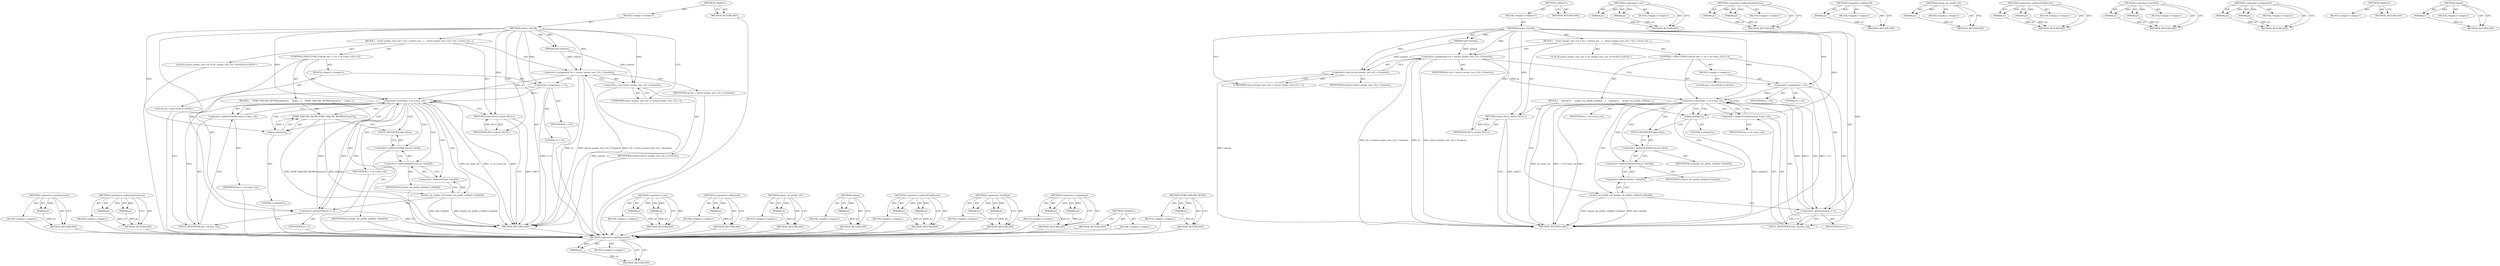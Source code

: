 digraph "TEMP_FAILURE_RETRY" {
vulnerable_83 [label=<(METHOD,&lt;operator&gt;.postIncrement)>];
vulnerable_84 [label=<(PARAM,p1)>];
vulnerable_85 [label=<(BLOCK,&lt;empty&gt;,&lt;empty&gt;)>];
vulnerable_86 [label=<(METHOD_RETURN,ANY)>];
vulnerable_6 [label=<(METHOD,&lt;global&gt;)<SUB>1</SUB>>];
vulnerable_7 [label=<(BLOCK,&lt;empty&gt;,&lt;empty&gt;)<SUB>1</SUB>>];
vulnerable_8 [label=<(METHOD,atomic_thread)<SUB>1</SUB>>];
vulnerable_9 [label=<(PARAM,void *context)<SUB>1</SUB>>];
vulnerable_10 [label=<(BLOCK,{
   struct atomic_test_s32_s *at = (struct ato...,{
   struct atomic_test_s32_s *at = (struct ato...)<SUB>1</SUB>>];
vulnerable_11 [label="<(LOCAL,struct atomic_test_s32_s* at: atomic_test_s32_s*)<SUB>2</SUB>>"];
vulnerable_12 [label=<(&lt;operator&gt;.assignment,*at = (struct atomic_test_s32_s *)context)<SUB>2</SUB>>];
vulnerable_13 [label=<(IDENTIFIER,at,*at = (struct atomic_test_s32_s *)context)<SUB>2</SUB>>];
vulnerable_14 [label=<(&lt;operator&gt;.cast,(struct atomic_test_s32_s *)context)<SUB>2</SUB>>];
vulnerable_15 [label=<(UNKNOWN,struct atomic_test_s32_s *,struct atomic_test_s32_s *)<SUB>2</SUB>>];
vulnerable_16 [label=<(IDENTIFIER,context,(struct atomic_test_s32_s *)context)<SUB>2</SUB>>];
vulnerable_17 [label=<(CONTROL_STRUCTURE,FOR,for (int i = 0;i &lt; at-&gt;max_val;i++))<SUB>3</SUB>>];
vulnerable_18 [label=<(BLOCK,&lt;empty&gt;,&lt;empty&gt;)<SUB>3</SUB>>];
vulnerable_19 [label="<(LOCAL,int i: int)<SUB>3</SUB>>"];
vulnerable_20 [label=<(&lt;operator&gt;.assignment,i = 0)<SUB>3</SUB>>];
vulnerable_21 [label=<(IDENTIFIER,i,i = 0)<SUB>3</SUB>>];
vulnerable_22 [label=<(LITERAL,0,i = 0)<SUB>3</SUB>>];
vulnerable_23 [label=<(&lt;operator&gt;.lessThan,i &lt; at-&gt;max_val)<SUB>3</SUB>>];
vulnerable_24 [label=<(IDENTIFIER,i,i &lt; at-&gt;max_val)<SUB>3</SUB>>];
vulnerable_25 [label=<(&lt;operator&gt;.indirectFieldAccess,at-&gt;max_val)<SUB>3</SUB>>];
vulnerable_26 [label=<(IDENTIFIER,at,i &lt; at-&gt;max_val)<SUB>3</SUB>>];
vulnerable_27 [label=<(FIELD_IDENTIFIER,max_val,max_val)<SUB>3</SUB>>];
vulnerable_28 [label=<(&lt;operator&gt;.postIncrement,i++)<SUB>3</SUB>>];
vulnerable_29 [label=<(IDENTIFIER,i,i++)<SUB>3</SUB>>];
vulnerable_30 [label=<(BLOCK,{
    usleep(1);
     atomic_inc_prefix_s32(&amp;at...,{
    usleep(1);
     atomic_inc_prefix_s32(&amp;at...)<SUB>3</SUB>>];
vulnerable_31 [label=<(usleep,usleep(1))<SUB>4</SUB>>];
vulnerable_32 [label=<(LITERAL,1,usleep(1))<SUB>4</SUB>>];
vulnerable_33 [label=<(atomic_inc_prefix_s32,atomic_inc_prefix_s32(&amp;at-&gt;data[i]))<SUB>5</SUB>>];
vulnerable_34 [label=<(&lt;operator&gt;.addressOf,&amp;at-&gt;data[i])<SUB>5</SUB>>];
vulnerable_35 [label=<(&lt;operator&gt;.indirectIndexAccess,at-&gt;data[i])<SUB>5</SUB>>];
vulnerable_36 [label=<(&lt;operator&gt;.indirectFieldAccess,at-&gt;data)<SUB>5</SUB>>];
vulnerable_37 [label=<(IDENTIFIER,at,atomic_inc_prefix_s32(&amp;at-&gt;data[i]))<SUB>5</SUB>>];
vulnerable_38 [label=<(FIELD_IDENTIFIER,data,data)<SUB>5</SUB>>];
vulnerable_39 [label=<(IDENTIFIER,i,atomic_inc_prefix_s32(&amp;at-&gt;data[i]))<SUB>5</SUB>>];
vulnerable_40 [label=<(RETURN,return NULL;,return NULL;)<SUB>7</SUB>>];
vulnerable_41 [label=<(IDENTIFIER,NULL,return NULL;)<SUB>7</SUB>>];
vulnerable_42 [label=<(METHOD_RETURN,void*)<SUB>1</SUB>>];
vulnerable_44 [label=<(METHOD_RETURN,ANY)<SUB>1</SUB>>];
vulnerable_68 [label=<(METHOD,&lt;operator&gt;.cast)>];
vulnerable_69 [label=<(PARAM,p1)>];
vulnerable_70 [label=<(PARAM,p2)>];
vulnerable_71 [label=<(BLOCK,&lt;empty&gt;,&lt;empty&gt;)>];
vulnerable_72 [label=<(METHOD_RETURN,ANY)>];
vulnerable_99 [label=<(METHOD,&lt;operator&gt;.indirectIndexAccess)>];
vulnerable_100 [label=<(PARAM,p1)>];
vulnerable_101 [label=<(PARAM,p2)>];
vulnerable_102 [label=<(BLOCK,&lt;empty&gt;,&lt;empty&gt;)>];
vulnerable_103 [label=<(METHOD_RETURN,ANY)>];
vulnerable_95 [label=<(METHOD,&lt;operator&gt;.addressOf)>];
vulnerable_96 [label=<(PARAM,p1)>];
vulnerable_97 [label=<(BLOCK,&lt;empty&gt;,&lt;empty&gt;)>];
vulnerable_98 [label=<(METHOD_RETURN,ANY)>];
vulnerable_91 [label=<(METHOD,atomic_inc_prefix_s32)>];
vulnerable_92 [label=<(PARAM,p1)>];
vulnerable_93 [label=<(BLOCK,&lt;empty&gt;,&lt;empty&gt;)>];
vulnerable_94 [label=<(METHOD_RETURN,ANY)>];
vulnerable_78 [label=<(METHOD,&lt;operator&gt;.indirectFieldAccess)>];
vulnerable_79 [label=<(PARAM,p1)>];
vulnerable_80 [label=<(PARAM,p2)>];
vulnerable_81 [label=<(BLOCK,&lt;empty&gt;,&lt;empty&gt;)>];
vulnerable_82 [label=<(METHOD_RETURN,ANY)>];
vulnerable_73 [label=<(METHOD,&lt;operator&gt;.lessThan)>];
vulnerable_74 [label=<(PARAM,p1)>];
vulnerable_75 [label=<(PARAM,p2)>];
vulnerable_76 [label=<(BLOCK,&lt;empty&gt;,&lt;empty&gt;)>];
vulnerable_77 [label=<(METHOD_RETURN,ANY)>];
vulnerable_63 [label=<(METHOD,&lt;operator&gt;.assignment)>];
vulnerable_64 [label=<(PARAM,p1)>];
vulnerable_65 [label=<(PARAM,p2)>];
vulnerable_66 [label=<(BLOCK,&lt;empty&gt;,&lt;empty&gt;)>];
vulnerable_67 [label=<(METHOD_RETURN,ANY)>];
vulnerable_57 [label=<(METHOD,&lt;global&gt;)<SUB>1</SUB>>];
vulnerable_58 [label=<(BLOCK,&lt;empty&gt;,&lt;empty&gt;)>];
vulnerable_59 [label=<(METHOD_RETURN,ANY)>];
vulnerable_87 [label=<(METHOD,usleep)>];
vulnerable_88 [label=<(PARAM,p1)>];
vulnerable_89 [label=<(BLOCK,&lt;empty&gt;,&lt;empty&gt;)>];
vulnerable_90 [label=<(METHOD_RETURN,ANY)>];
fixed_84 [label=<(METHOD,&lt;operator&gt;.postIncrement)>];
fixed_85 [label=<(PARAM,p1)>];
fixed_86 [label=<(BLOCK,&lt;empty&gt;,&lt;empty&gt;)>];
fixed_87 [label=<(METHOD_RETURN,ANY)>];
fixed_104 [label=<(METHOD,&lt;operator&gt;.indirectIndexAccess)>];
fixed_105 [label=<(PARAM,p1)>];
fixed_106 [label=<(PARAM,p2)>];
fixed_107 [label=<(BLOCK,&lt;empty&gt;,&lt;empty&gt;)>];
fixed_108 [label=<(METHOD_RETURN,ANY)>];
fixed_6 [label=<(METHOD,&lt;global&gt;)<SUB>1</SUB>>];
fixed_7 [label=<(BLOCK,&lt;empty&gt;,&lt;empty&gt;)<SUB>1</SUB>>];
fixed_8 [label=<(METHOD,atomic_thread)<SUB>1</SUB>>];
fixed_9 [label=<(PARAM,void *context)<SUB>1</SUB>>];
fixed_10 [label=<(BLOCK,{
   struct atomic_test_s32_s *at = (struct ato...,{
   struct atomic_test_s32_s *at = (struct ato...)<SUB>1</SUB>>];
fixed_11 [label="<(LOCAL,struct atomic_test_s32_s* at: atomic_test_s32_s*)<SUB>2</SUB>>"];
fixed_12 [label=<(&lt;operator&gt;.assignment,*at = (struct atomic_test_s32_s *)context)<SUB>2</SUB>>];
fixed_13 [label=<(IDENTIFIER,at,*at = (struct atomic_test_s32_s *)context)<SUB>2</SUB>>];
fixed_14 [label=<(&lt;operator&gt;.cast,(struct atomic_test_s32_s *)context)<SUB>2</SUB>>];
fixed_15 [label=<(UNKNOWN,struct atomic_test_s32_s *,struct atomic_test_s32_s *)<SUB>2</SUB>>];
fixed_16 [label=<(IDENTIFIER,context,(struct atomic_test_s32_s *)context)<SUB>2</SUB>>];
fixed_17 [label=<(CONTROL_STRUCTURE,FOR,for (int i = 0;i &lt; at-&gt;max_val;i++))<SUB>3</SUB>>];
fixed_18 [label=<(BLOCK,&lt;empty&gt;,&lt;empty&gt;)<SUB>3</SUB>>];
fixed_19 [label="<(LOCAL,int i: int)<SUB>3</SUB>>"];
fixed_20 [label=<(&lt;operator&gt;.assignment,i = 0)<SUB>3</SUB>>];
fixed_21 [label=<(IDENTIFIER,i,i = 0)<SUB>3</SUB>>];
fixed_22 [label=<(LITERAL,0,i = 0)<SUB>3</SUB>>];
fixed_23 [label=<(&lt;operator&gt;.lessThan,i &lt; at-&gt;max_val)<SUB>3</SUB>>];
fixed_24 [label=<(IDENTIFIER,i,i &lt; at-&gt;max_val)<SUB>3</SUB>>];
fixed_25 [label=<(&lt;operator&gt;.indirectFieldAccess,at-&gt;max_val)<SUB>3</SUB>>];
fixed_26 [label=<(IDENTIFIER,at,i &lt; at-&gt;max_val)<SUB>3</SUB>>];
fixed_27 [label=<(FIELD_IDENTIFIER,max_val,max_val)<SUB>3</SUB>>];
fixed_28 [label=<(&lt;operator&gt;.postIncrement,i++)<SUB>3</SUB>>];
fixed_29 [label=<(IDENTIFIER,i,i++)<SUB>3</SUB>>];
fixed_30 [label=<(BLOCK,{
    TEMP_FAILURE_RETRY(usleep(1));
     atomi...,{
    TEMP_FAILURE_RETRY(usleep(1));
     atomi...)<SUB>3</SUB>>];
fixed_31 [label=<(TEMP_FAILURE_RETRY,TEMP_FAILURE_RETRY(usleep(1)))<SUB>4</SUB>>];
fixed_32 [label=<(usleep,usleep(1))<SUB>4</SUB>>];
fixed_33 [label=<(LITERAL,1,usleep(1))<SUB>4</SUB>>];
fixed_34 [label=<(atomic_inc_prefix_s32,atomic_inc_prefix_s32(&amp;at-&gt;data[i]))<SUB>5</SUB>>];
fixed_35 [label=<(&lt;operator&gt;.addressOf,&amp;at-&gt;data[i])<SUB>5</SUB>>];
fixed_36 [label=<(&lt;operator&gt;.indirectIndexAccess,at-&gt;data[i])<SUB>5</SUB>>];
fixed_37 [label=<(&lt;operator&gt;.indirectFieldAccess,at-&gt;data)<SUB>5</SUB>>];
fixed_38 [label=<(IDENTIFIER,at,atomic_inc_prefix_s32(&amp;at-&gt;data[i]))<SUB>5</SUB>>];
fixed_39 [label=<(FIELD_IDENTIFIER,data,data)<SUB>5</SUB>>];
fixed_40 [label=<(IDENTIFIER,i,atomic_inc_prefix_s32(&amp;at-&gt;data[i]))<SUB>5</SUB>>];
fixed_41 [label=<(RETURN,return NULL;,return NULL;)<SUB>7</SUB>>];
fixed_42 [label=<(IDENTIFIER,NULL,return NULL;)<SUB>7</SUB>>];
fixed_43 [label=<(METHOD_RETURN,void*)<SUB>1</SUB>>];
fixed_45 [label=<(METHOD_RETURN,ANY)<SUB>1</SUB>>];
fixed_69 [label=<(METHOD,&lt;operator&gt;.cast)>];
fixed_70 [label=<(PARAM,p1)>];
fixed_71 [label=<(PARAM,p2)>];
fixed_72 [label=<(BLOCK,&lt;empty&gt;,&lt;empty&gt;)>];
fixed_73 [label=<(METHOD_RETURN,ANY)>];
fixed_100 [label=<(METHOD,&lt;operator&gt;.addressOf)>];
fixed_101 [label=<(PARAM,p1)>];
fixed_102 [label=<(BLOCK,&lt;empty&gt;,&lt;empty&gt;)>];
fixed_103 [label=<(METHOD_RETURN,ANY)>];
fixed_96 [label=<(METHOD,atomic_inc_prefix_s32)>];
fixed_97 [label=<(PARAM,p1)>];
fixed_98 [label=<(BLOCK,&lt;empty&gt;,&lt;empty&gt;)>];
fixed_99 [label=<(METHOD_RETURN,ANY)>];
fixed_92 [label=<(METHOD,usleep)>];
fixed_93 [label=<(PARAM,p1)>];
fixed_94 [label=<(BLOCK,&lt;empty&gt;,&lt;empty&gt;)>];
fixed_95 [label=<(METHOD_RETURN,ANY)>];
fixed_79 [label=<(METHOD,&lt;operator&gt;.indirectFieldAccess)>];
fixed_80 [label=<(PARAM,p1)>];
fixed_81 [label=<(PARAM,p2)>];
fixed_82 [label=<(BLOCK,&lt;empty&gt;,&lt;empty&gt;)>];
fixed_83 [label=<(METHOD_RETURN,ANY)>];
fixed_74 [label=<(METHOD,&lt;operator&gt;.lessThan)>];
fixed_75 [label=<(PARAM,p1)>];
fixed_76 [label=<(PARAM,p2)>];
fixed_77 [label=<(BLOCK,&lt;empty&gt;,&lt;empty&gt;)>];
fixed_78 [label=<(METHOD_RETURN,ANY)>];
fixed_64 [label=<(METHOD,&lt;operator&gt;.assignment)>];
fixed_65 [label=<(PARAM,p1)>];
fixed_66 [label=<(PARAM,p2)>];
fixed_67 [label=<(BLOCK,&lt;empty&gt;,&lt;empty&gt;)>];
fixed_68 [label=<(METHOD_RETURN,ANY)>];
fixed_58 [label=<(METHOD,&lt;global&gt;)<SUB>1</SUB>>];
fixed_59 [label=<(BLOCK,&lt;empty&gt;,&lt;empty&gt;)>];
fixed_60 [label=<(METHOD_RETURN,ANY)>];
fixed_88 [label=<(METHOD,TEMP_FAILURE_RETRY)>];
fixed_89 [label=<(PARAM,p1)>];
fixed_90 [label=<(BLOCK,&lt;empty&gt;,&lt;empty&gt;)>];
fixed_91 [label=<(METHOD_RETURN,ANY)>];
vulnerable_83 -> vulnerable_84  [key=0, label="AST: "];
vulnerable_83 -> vulnerable_84  [key=1, label="DDG: "];
vulnerable_83 -> vulnerable_85  [key=0, label="AST: "];
vulnerable_83 -> vulnerable_86  [key=0, label="AST: "];
vulnerable_83 -> vulnerable_86  [key=1, label="CFG: "];
vulnerable_84 -> vulnerable_86  [key=0, label="DDG: p1"];
vulnerable_6 -> vulnerable_7  [key=0, label="AST: "];
vulnerable_6 -> vulnerable_44  [key=0, label="AST: "];
vulnerable_6 -> vulnerable_44  [key=1, label="CFG: "];
vulnerable_7 -> vulnerable_8  [key=0, label="AST: "];
vulnerable_8 -> vulnerable_9  [key=0, label="AST: "];
vulnerable_8 -> vulnerable_9  [key=1, label="DDG: "];
vulnerable_8 -> vulnerable_10  [key=0, label="AST: "];
vulnerable_8 -> vulnerable_42  [key=0, label="AST: "];
vulnerable_8 -> vulnerable_15  [key=0, label="CFG: "];
vulnerable_8 -> vulnerable_12  [key=0, label="DDG: "];
vulnerable_8 -> vulnerable_40  [key=0, label="DDG: "];
vulnerable_8 -> vulnerable_41  [key=0, label="DDG: "];
vulnerable_8 -> vulnerable_14  [key=0, label="DDG: "];
vulnerable_8 -> vulnerable_20  [key=0, label="DDG: "];
vulnerable_8 -> vulnerable_23  [key=0, label="DDG: "];
vulnerable_8 -> vulnerable_28  [key=0, label="DDG: "];
vulnerable_8 -> vulnerable_31  [key=0, label="DDG: "];
vulnerable_9 -> vulnerable_12  [key=0, label="DDG: context"];
vulnerable_9 -> vulnerable_14  [key=0, label="DDG: context"];
vulnerable_10 -> vulnerable_11  [key=0, label="AST: "];
vulnerable_10 -> vulnerable_12  [key=0, label="AST: "];
vulnerable_10 -> vulnerable_17  [key=0, label="AST: "];
vulnerable_10 -> vulnerable_40  [key=0, label="AST: "];
vulnerable_12 -> vulnerable_13  [key=0, label="AST: "];
vulnerable_12 -> vulnerable_14  [key=0, label="AST: "];
vulnerable_12 -> vulnerable_20  [key=0, label="CFG: "];
vulnerable_12 -> vulnerable_42  [key=0, label="DDG: at"];
vulnerable_12 -> vulnerable_42  [key=1, label="DDG: (struct atomic_test_s32_s *)context"];
vulnerable_12 -> vulnerable_42  [key=2, label="DDG: *at = (struct atomic_test_s32_s *)context"];
vulnerable_12 -> vulnerable_23  [key=0, label="DDG: at"];
vulnerable_14 -> vulnerable_15  [key=0, label="AST: "];
vulnerable_14 -> vulnerable_16  [key=0, label="AST: "];
vulnerable_14 -> vulnerable_12  [key=0, label="CFG: "];
vulnerable_14 -> vulnerable_42  [key=0, label="DDG: context"];
vulnerable_15 -> vulnerable_14  [key=0, label="CFG: "];
vulnerable_17 -> vulnerable_18  [key=0, label="AST: "];
vulnerable_17 -> vulnerable_23  [key=0, label="AST: "];
vulnerable_17 -> vulnerable_28  [key=0, label="AST: "];
vulnerable_17 -> vulnerable_30  [key=0, label="AST: "];
vulnerable_18 -> vulnerable_19  [key=0, label="AST: "];
vulnerable_18 -> vulnerable_20  [key=0, label="AST: "];
vulnerable_20 -> vulnerable_21  [key=0, label="AST: "];
vulnerable_20 -> vulnerable_22  [key=0, label="AST: "];
vulnerable_20 -> vulnerable_27  [key=0, label="CFG: "];
vulnerable_20 -> vulnerable_42  [key=0, label="DDG: i = 0"];
vulnerable_20 -> vulnerable_23  [key=0, label="DDG: i"];
vulnerable_23 -> vulnerable_24  [key=0, label="AST: "];
vulnerable_23 -> vulnerable_25  [key=0, label="AST: "];
vulnerable_23 -> vulnerable_25  [key=1, label="CDG: "];
vulnerable_23 -> vulnerable_31  [key=0, label="CFG: "];
vulnerable_23 -> vulnerable_31  [key=1, label="CDG: "];
vulnerable_23 -> vulnerable_40  [key=0, label="CFG: "];
vulnerable_23 -> vulnerable_42  [key=0, label="DDG: i"];
vulnerable_23 -> vulnerable_42  [key=1, label="DDG: at-&gt;max_val"];
vulnerable_23 -> vulnerable_42  [key=2, label="DDG: i &lt; at-&gt;max_val"];
vulnerable_23 -> vulnerable_28  [key=0, label="DDG: i"];
vulnerable_23 -> vulnerable_28  [key=1, label="CDG: "];
vulnerable_23 -> vulnerable_34  [key=0, label="CDG: "];
vulnerable_23 -> vulnerable_33  [key=0, label="CDG: "];
vulnerable_23 -> vulnerable_23  [key=0, label="CDG: "];
vulnerable_23 -> vulnerable_36  [key=0, label="CDG: "];
vulnerable_23 -> vulnerable_35  [key=0, label="CDG: "];
vulnerable_23 -> vulnerable_38  [key=0, label="CDG: "];
vulnerable_23 -> vulnerable_27  [key=0, label="CDG: "];
vulnerable_25 -> vulnerable_26  [key=0, label="AST: "];
vulnerable_25 -> vulnerable_27  [key=0, label="AST: "];
vulnerable_25 -> vulnerable_23  [key=0, label="CFG: "];
vulnerable_27 -> vulnerable_25  [key=0, label="CFG: "];
vulnerable_28 -> vulnerable_29  [key=0, label="AST: "];
vulnerable_28 -> vulnerable_27  [key=0, label="CFG: "];
vulnerable_28 -> vulnerable_42  [key=0, label="DDG: i++"];
vulnerable_28 -> vulnerable_23  [key=0, label="DDG: i"];
vulnerable_30 -> vulnerable_31  [key=0, label="AST: "];
vulnerable_30 -> vulnerable_33  [key=0, label="AST: "];
vulnerable_31 -> vulnerable_32  [key=0, label="AST: "];
vulnerable_31 -> vulnerable_38  [key=0, label="CFG: "];
vulnerable_31 -> vulnerable_42  [key=0, label="DDG: usleep(1)"];
vulnerable_33 -> vulnerable_34  [key=0, label="AST: "];
vulnerable_33 -> vulnerable_28  [key=0, label="CFG: "];
vulnerable_33 -> vulnerable_42  [key=0, label="DDG: &amp;at-&gt;data[i]"];
vulnerable_33 -> vulnerable_42  [key=1, label="DDG: atomic_inc_prefix_s32(&amp;at-&gt;data[i])"];
vulnerable_34 -> vulnerable_35  [key=0, label="AST: "];
vulnerable_34 -> vulnerable_33  [key=0, label="CFG: "];
vulnerable_35 -> vulnerable_36  [key=0, label="AST: "];
vulnerable_35 -> vulnerable_39  [key=0, label="AST: "];
vulnerable_35 -> vulnerable_34  [key=0, label="CFG: "];
vulnerable_36 -> vulnerable_37  [key=0, label="AST: "];
vulnerable_36 -> vulnerable_38  [key=0, label="AST: "];
vulnerable_36 -> vulnerable_35  [key=0, label="CFG: "];
vulnerable_38 -> vulnerable_36  [key=0, label="CFG: "];
vulnerable_40 -> vulnerable_41  [key=0, label="AST: "];
vulnerable_40 -> vulnerable_42  [key=0, label="CFG: "];
vulnerable_40 -> vulnerable_42  [key=1, label="DDG: &lt;RET&gt;"];
vulnerable_41 -> vulnerable_40  [key=0, label="DDG: NULL"];
vulnerable_68 -> vulnerable_69  [key=0, label="AST: "];
vulnerable_68 -> vulnerable_69  [key=1, label="DDG: "];
vulnerable_68 -> vulnerable_71  [key=0, label="AST: "];
vulnerable_68 -> vulnerable_70  [key=0, label="AST: "];
vulnerable_68 -> vulnerable_70  [key=1, label="DDG: "];
vulnerable_68 -> vulnerable_72  [key=0, label="AST: "];
vulnerable_68 -> vulnerable_72  [key=1, label="CFG: "];
vulnerable_69 -> vulnerable_72  [key=0, label="DDG: p1"];
vulnerable_70 -> vulnerable_72  [key=0, label="DDG: p2"];
vulnerable_99 -> vulnerable_100  [key=0, label="AST: "];
vulnerable_99 -> vulnerable_100  [key=1, label="DDG: "];
vulnerable_99 -> vulnerable_102  [key=0, label="AST: "];
vulnerable_99 -> vulnerable_101  [key=0, label="AST: "];
vulnerable_99 -> vulnerable_101  [key=1, label="DDG: "];
vulnerable_99 -> vulnerable_103  [key=0, label="AST: "];
vulnerable_99 -> vulnerable_103  [key=1, label="CFG: "];
vulnerable_100 -> vulnerable_103  [key=0, label="DDG: p1"];
vulnerable_101 -> vulnerable_103  [key=0, label="DDG: p2"];
vulnerable_95 -> vulnerable_96  [key=0, label="AST: "];
vulnerable_95 -> vulnerable_96  [key=1, label="DDG: "];
vulnerable_95 -> vulnerable_97  [key=0, label="AST: "];
vulnerable_95 -> vulnerable_98  [key=0, label="AST: "];
vulnerable_95 -> vulnerable_98  [key=1, label="CFG: "];
vulnerable_96 -> vulnerable_98  [key=0, label="DDG: p1"];
vulnerable_91 -> vulnerable_92  [key=0, label="AST: "];
vulnerable_91 -> vulnerable_92  [key=1, label="DDG: "];
vulnerable_91 -> vulnerable_93  [key=0, label="AST: "];
vulnerable_91 -> vulnerable_94  [key=0, label="AST: "];
vulnerable_91 -> vulnerable_94  [key=1, label="CFG: "];
vulnerable_92 -> vulnerable_94  [key=0, label="DDG: p1"];
vulnerable_78 -> vulnerable_79  [key=0, label="AST: "];
vulnerable_78 -> vulnerable_79  [key=1, label="DDG: "];
vulnerable_78 -> vulnerable_81  [key=0, label="AST: "];
vulnerable_78 -> vulnerable_80  [key=0, label="AST: "];
vulnerable_78 -> vulnerable_80  [key=1, label="DDG: "];
vulnerable_78 -> vulnerable_82  [key=0, label="AST: "];
vulnerable_78 -> vulnerable_82  [key=1, label="CFG: "];
vulnerable_79 -> vulnerable_82  [key=0, label="DDG: p1"];
vulnerable_80 -> vulnerable_82  [key=0, label="DDG: p2"];
vulnerable_73 -> vulnerable_74  [key=0, label="AST: "];
vulnerable_73 -> vulnerable_74  [key=1, label="DDG: "];
vulnerable_73 -> vulnerable_76  [key=0, label="AST: "];
vulnerable_73 -> vulnerable_75  [key=0, label="AST: "];
vulnerable_73 -> vulnerable_75  [key=1, label="DDG: "];
vulnerable_73 -> vulnerable_77  [key=0, label="AST: "];
vulnerable_73 -> vulnerable_77  [key=1, label="CFG: "];
vulnerable_74 -> vulnerable_77  [key=0, label="DDG: p1"];
vulnerable_75 -> vulnerable_77  [key=0, label="DDG: p2"];
vulnerable_63 -> vulnerable_64  [key=0, label="AST: "];
vulnerable_63 -> vulnerable_64  [key=1, label="DDG: "];
vulnerable_63 -> vulnerable_66  [key=0, label="AST: "];
vulnerable_63 -> vulnerable_65  [key=0, label="AST: "];
vulnerable_63 -> vulnerable_65  [key=1, label="DDG: "];
vulnerable_63 -> vulnerable_67  [key=0, label="AST: "];
vulnerable_63 -> vulnerable_67  [key=1, label="CFG: "];
vulnerable_64 -> vulnerable_67  [key=0, label="DDG: p1"];
vulnerable_65 -> vulnerable_67  [key=0, label="DDG: p2"];
vulnerable_57 -> vulnerable_58  [key=0, label="AST: "];
vulnerable_57 -> vulnerable_59  [key=0, label="AST: "];
vulnerable_57 -> vulnerable_59  [key=1, label="CFG: "];
vulnerable_87 -> vulnerable_88  [key=0, label="AST: "];
vulnerable_87 -> vulnerable_88  [key=1, label="DDG: "];
vulnerable_87 -> vulnerable_89  [key=0, label="AST: "];
vulnerable_87 -> vulnerable_90  [key=0, label="AST: "];
vulnerable_87 -> vulnerable_90  [key=1, label="CFG: "];
vulnerable_88 -> vulnerable_90  [key=0, label="DDG: p1"];
fixed_84 -> fixed_85  [key=0, label="AST: "];
fixed_84 -> fixed_85  [key=1, label="DDG: "];
fixed_84 -> fixed_86  [key=0, label="AST: "];
fixed_84 -> fixed_87  [key=0, label="AST: "];
fixed_84 -> fixed_87  [key=1, label="CFG: "];
fixed_85 -> fixed_87  [key=0, label="DDG: p1"];
fixed_86 -> vulnerable_83  [key=0];
fixed_87 -> vulnerable_83  [key=0];
fixed_104 -> fixed_105  [key=0, label="AST: "];
fixed_104 -> fixed_105  [key=1, label="DDG: "];
fixed_104 -> fixed_107  [key=0, label="AST: "];
fixed_104 -> fixed_106  [key=0, label="AST: "];
fixed_104 -> fixed_106  [key=1, label="DDG: "];
fixed_104 -> fixed_108  [key=0, label="AST: "];
fixed_104 -> fixed_108  [key=1, label="CFG: "];
fixed_105 -> fixed_108  [key=0, label="DDG: p1"];
fixed_106 -> fixed_108  [key=0, label="DDG: p2"];
fixed_107 -> vulnerable_83  [key=0];
fixed_108 -> vulnerable_83  [key=0];
fixed_6 -> fixed_7  [key=0, label="AST: "];
fixed_6 -> fixed_45  [key=0, label="AST: "];
fixed_6 -> fixed_45  [key=1, label="CFG: "];
fixed_7 -> fixed_8  [key=0, label="AST: "];
fixed_8 -> fixed_9  [key=0, label="AST: "];
fixed_8 -> fixed_9  [key=1, label="DDG: "];
fixed_8 -> fixed_10  [key=0, label="AST: "];
fixed_8 -> fixed_43  [key=0, label="AST: "];
fixed_8 -> fixed_15  [key=0, label="CFG: "];
fixed_8 -> fixed_12  [key=0, label="DDG: "];
fixed_8 -> fixed_41  [key=0, label="DDG: "];
fixed_8 -> fixed_42  [key=0, label="DDG: "];
fixed_8 -> fixed_14  [key=0, label="DDG: "];
fixed_8 -> fixed_20  [key=0, label="DDG: "];
fixed_8 -> fixed_23  [key=0, label="DDG: "];
fixed_8 -> fixed_28  [key=0, label="DDG: "];
fixed_8 -> fixed_32  [key=0, label="DDG: "];
fixed_9 -> fixed_12  [key=0, label="DDG: context"];
fixed_9 -> fixed_14  [key=0, label="DDG: context"];
fixed_10 -> fixed_11  [key=0, label="AST: "];
fixed_10 -> fixed_12  [key=0, label="AST: "];
fixed_10 -> fixed_17  [key=0, label="AST: "];
fixed_10 -> fixed_41  [key=0, label="AST: "];
fixed_11 -> vulnerable_83  [key=0];
fixed_12 -> fixed_13  [key=0, label="AST: "];
fixed_12 -> fixed_14  [key=0, label="AST: "];
fixed_12 -> fixed_20  [key=0, label="CFG: "];
fixed_12 -> fixed_43  [key=0, label="DDG: at"];
fixed_12 -> fixed_43  [key=1, label="DDG: (struct atomic_test_s32_s *)context"];
fixed_12 -> fixed_43  [key=2, label="DDG: *at = (struct atomic_test_s32_s *)context"];
fixed_12 -> fixed_23  [key=0, label="DDG: at"];
fixed_13 -> vulnerable_83  [key=0];
fixed_14 -> fixed_15  [key=0, label="AST: "];
fixed_14 -> fixed_16  [key=0, label="AST: "];
fixed_14 -> fixed_12  [key=0, label="CFG: "];
fixed_14 -> fixed_43  [key=0, label="DDG: context"];
fixed_15 -> fixed_14  [key=0, label="CFG: "];
fixed_16 -> vulnerable_83  [key=0];
fixed_17 -> fixed_18  [key=0, label="AST: "];
fixed_17 -> fixed_23  [key=0, label="AST: "];
fixed_17 -> fixed_28  [key=0, label="AST: "];
fixed_17 -> fixed_30  [key=0, label="AST: "];
fixed_18 -> fixed_19  [key=0, label="AST: "];
fixed_18 -> fixed_20  [key=0, label="AST: "];
fixed_19 -> vulnerable_83  [key=0];
fixed_20 -> fixed_21  [key=0, label="AST: "];
fixed_20 -> fixed_22  [key=0, label="AST: "];
fixed_20 -> fixed_27  [key=0, label="CFG: "];
fixed_20 -> fixed_43  [key=0, label="DDG: i = 0"];
fixed_20 -> fixed_23  [key=0, label="DDG: i"];
fixed_21 -> vulnerable_83  [key=0];
fixed_22 -> vulnerable_83  [key=0];
fixed_23 -> fixed_24  [key=0, label="AST: "];
fixed_23 -> fixed_25  [key=0, label="AST: "];
fixed_23 -> fixed_25  [key=1, label="CDG: "];
fixed_23 -> fixed_32  [key=0, label="CFG: "];
fixed_23 -> fixed_32  [key=1, label="CDG: "];
fixed_23 -> fixed_41  [key=0, label="CFG: "];
fixed_23 -> fixed_43  [key=0, label="DDG: i"];
fixed_23 -> fixed_43  [key=1, label="DDG: at-&gt;max_val"];
fixed_23 -> fixed_43  [key=2, label="DDG: i &lt; at-&gt;max_val"];
fixed_23 -> fixed_28  [key=0, label="DDG: i"];
fixed_23 -> fixed_28  [key=1, label="CDG: "];
fixed_23 -> fixed_34  [key=0, label="CDG: "];
fixed_23 -> fixed_23  [key=0, label="CDG: "];
fixed_23 -> fixed_36  [key=0, label="CDG: "];
fixed_23 -> fixed_35  [key=0, label="CDG: "];
fixed_23 -> fixed_37  [key=0, label="CDG: "];
fixed_23 -> fixed_39  [key=0, label="CDG: "];
fixed_23 -> fixed_27  [key=0, label="CDG: "];
fixed_23 -> fixed_31  [key=0, label="CDG: "];
fixed_24 -> vulnerable_83  [key=0];
fixed_25 -> fixed_26  [key=0, label="AST: "];
fixed_25 -> fixed_27  [key=0, label="AST: "];
fixed_25 -> fixed_23  [key=0, label="CFG: "];
fixed_26 -> vulnerable_83  [key=0];
fixed_27 -> fixed_25  [key=0, label="CFG: "];
fixed_28 -> fixed_29  [key=0, label="AST: "];
fixed_28 -> fixed_27  [key=0, label="CFG: "];
fixed_28 -> fixed_43  [key=0, label="DDG: i++"];
fixed_28 -> fixed_23  [key=0, label="DDG: i"];
fixed_29 -> vulnerable_83  [key=0];
fixed_30 -> fixed_31  [key=0, label="AST: "];
fixed_30 -> fixed_34  [key=0, label="AST: "];
fixed_31 -> fixed_32  [key=0, label="AST: "];
fixed_31 -> fixed_39  [key=0, label="CFG: "];
fixed_31 -> fixed_43  [key=0, label="DDG: usleep(1)"];
fixed_31 -> fixed_43  [key=1, label="DDG: TEMP_FAILURE_RETRY(usleep(1))"];
fixed_32 -> fixed_33  [key=0, label="AST: "];
fixed_32 -> fixed_31  [key=0, label="CFG: "];
fixed_32 -> fixed_31  [key=1, label="DDG: 1"];
fixed_33 -> vulnerable_83  [key=0];
fixed_34 -> fixed_35  [key=0, label="AST: "];
fixed_34 -> fixed_28  [key=0, label="CFG: "];
fixed_34 -> fixed_43  [key=0, label="DDG: &amp;at-&gt;data[i]"];
fixed_34 -> fixed_43  [key=1, label="DDG: atomic_inc_prefix_s32(&amp;at-&gt;data[i])"];
fixed_35 -> fixed_36  [key=0, label="AST: "];
fixed_35 -> fixed_34  [key=0, label="CFG: "];
fixed_36 -> fixed_37  [key=0, label="AST: "];
fixed_36 -> fixed_40  [key=0, label="AST: "];
fixed_36 -> fixed_35  [key=0, label="CFG: "];
fixed_37 -> fixed_38  [key=0, label="AST: "];
fixed_37 -> fixed_39  [key=0, label="AST: "];
fixed_37 -> fixed_36  [key=0, label="CFG: "];
fixed_38 -> vulnerable_83  [key=0];
fixed_39 -> fixed_37  [key=0, label="CFG: "];
fixed_40 -> vulnerable_83  [key=0];
fixed_41 -> fixed_42  [key=0, label="AST: "];
fixed_41 -> fixed_43  [key=0, label="CFG: "];
fixed_41 -> fixed_43  [key=1, label="DDG: &lt;RET&gt;"];
fixed_42 -> fixed_41  [key=0, label="DDG: NULL"];
fixed_43 -> vulnerable_83  [key=0];
fixed_45 -> vulnerable_83  [key=0];
fixed_69 -> fixed_70  [key=0, label="AST: "];
fixed_69 -> fixed_70  [key=1, label="DDG: "];
fixed_69 -> fixed_72  [key=0, label="AST: "];
fixed_69 -> fixed_71  [key=0, label="AST: "];
fixed_69 -> fixed_71  [key=1, label="DDG: "];
fixed_69 -> fixed_73  [key=0, label="AST: "];
fixed_69 -> fixed_73  [key=1, label="CFG: "];
fixed_70 -> fixed_73  [key=0, label="DDG: p1"];
fixed_71 -> fixed_73  [key=0, label="DDG: p2"];
fixed_72 -> vulnerable_83  [key=0];
fixed_73 -> vulnerable_83  [key=0];
fixed_100 -> fixed_101  [key=0, label="AST: "];
fixed_100 -> fixed_101  [key=1, label="DDG: "];
fixed_100 -> fixed_102  [key=0, label="AST: "];
fixed_100 -> fixed_103  [key=0, label="AST: "];
fixed_100 -> fixed_103  [key=1, label="CFG: "];
fixed_101 -> fixed_103  [key=0, label="DDG: p1"];
fixed_102 -> vulnerable_83  [key=0];
fixed_103 -> vulnerable_83  [key=0];
fixed_96 -> fixed_97  [key=0, label="AST: "];
fixed_96 -> fixed_97  [key=1, label="DDG: "];
fixed_96 -> fixed_98  [key=0, label="AST: "];
fixed_96 -> fixed_99  [key=0, label="AST: "];
fixed_96 -> fixed_99  [key=1, label="CFG: "];
fixed_97 -> fixed_99  [key=0, label="DDG: p1"];
fixed_98 -> vulnerable_83  [key=0];
fixed_99 -> vulnerable_83  [key=0];
fixed_92 -> fixed_93  [key=0, label="AST: "];
fixed_92 -> fixed_93  [key=1, label="DDG: "];
fixed_92 -> fixed_94  [key=0, label="AST: "];
fixed_92 -> fixed_95  [key=0, label="AST: "];
fixed_92 -> fixed_95  [key=1, label="CFG: "];
fixed_93 -> fixed_95  [key=0, label="DDG: p1"];
fixed_94 -> vulnerable_83  [key=0];
fixed_95 -> vulnerable_83  [key=0];
fixed_79 -> fixed_80  [key=0, label="AST: "];
fixed_79 -> fixed_80  [key=1, label="DDG: "];
fixed_79 -> fixed_82  [key=0, label="AST: "];
fixed_79 -> fixed_81  [key=0, label="AST: "];
fixed_79 -> fixed_81  [key=1, label="DDG: "];
fixed_79 -> fixed_83  [key=0, label="AST: "];
fixed_79 -> fixed_83  [key=1, label="CFG: "];
fixed_80 -> fixed_83  [key=0, label="DDG: p1"];
fixed_81 -> fixed_83  [key=0, label="DDG: p2"];
fixed_82 -> vulnerable_83  [key=0];
fixed_83 -> vulnerable_83  [key=0];
fixed_74 -> fixed_75  [key=0, label="AST: "];
fixed_74 -> fixed_75  [key=1, label="DDG: "];
fixed_74 -> fixed_77  [key=0, label="AST: "];
fixed_74 -> fixed_76  [key=0, label="AST: "];
fixed_74 -> fixed_76  [key=1, label="DDG: "];
fixed_74 -> fixed_78  [key=0, label="AST: "];
fixed_74 -> fixed_78  [key=1, label="CFG: "];
fixed_75 -> fixed_78  [key=0, label="DDG: p1"];
fixed_76 -> fixed_78  [key=0, label="DDG: p2"];
fixed_77 -> vulnerable_83  [key=0];
fixed_78 -> vulnerable_83  [key=0];
fixed_64 -> fixed_65  [key=0, label="AST: "];
fixed_64 -> fixed_65  [key=1, label="DDG: "];
fixed_64 -> fixed_67  [key=0, label="AST: "];
fixed_64 -> fixed_66  [key=0, label="AST: "];
fixed_64 -> fixed_66  [key=1, label="DDG: "];
fixed_64 -> fixed_68  [key=0, label="AST: "];
fixed_64 -> fixed_68  [key=1, label="CFG: "];
fixed_65 -> fixed_68  [key=0, label="DDG: p1"];
fixed_66 -> fixed_68  [key=0, label="DDG: p2"];
fixed_67 -> vulnerable_83  [key=0];
fixed_68 -> vulnerable_83  [key=0];
fixed_58 -> fixed_59  [key=0, label="AST: "];
fixed_58 -> fixed_60  [key=0, label="AST: "];
fixed_58 -> fixed_60  [key=1, label="CFG: "];
fixed_59 -> vulnerable_83  [key=0];
fixed_60 -> vulnerable_83  [key=0];
fixed_88 -> fixed_89  [key=0, label="AST: "];
fixed_88 -> fixed_89  [key=1, label="DDG: "];
fixed_88 -> fixed_90  [key=0, label="AST: "];
fixed_88 -> fixed_91  [key=0, label="AST: "];
fixed_88 -> fixed_91  [key=1, label="CFG: "];
fixed_89 -> fixed_91  [key=0, label="DDG: p1"];
fixed_90 -> vulnerable_83  [key=0];
fixed_91 -> vulnerable_83  [key=0];
}
